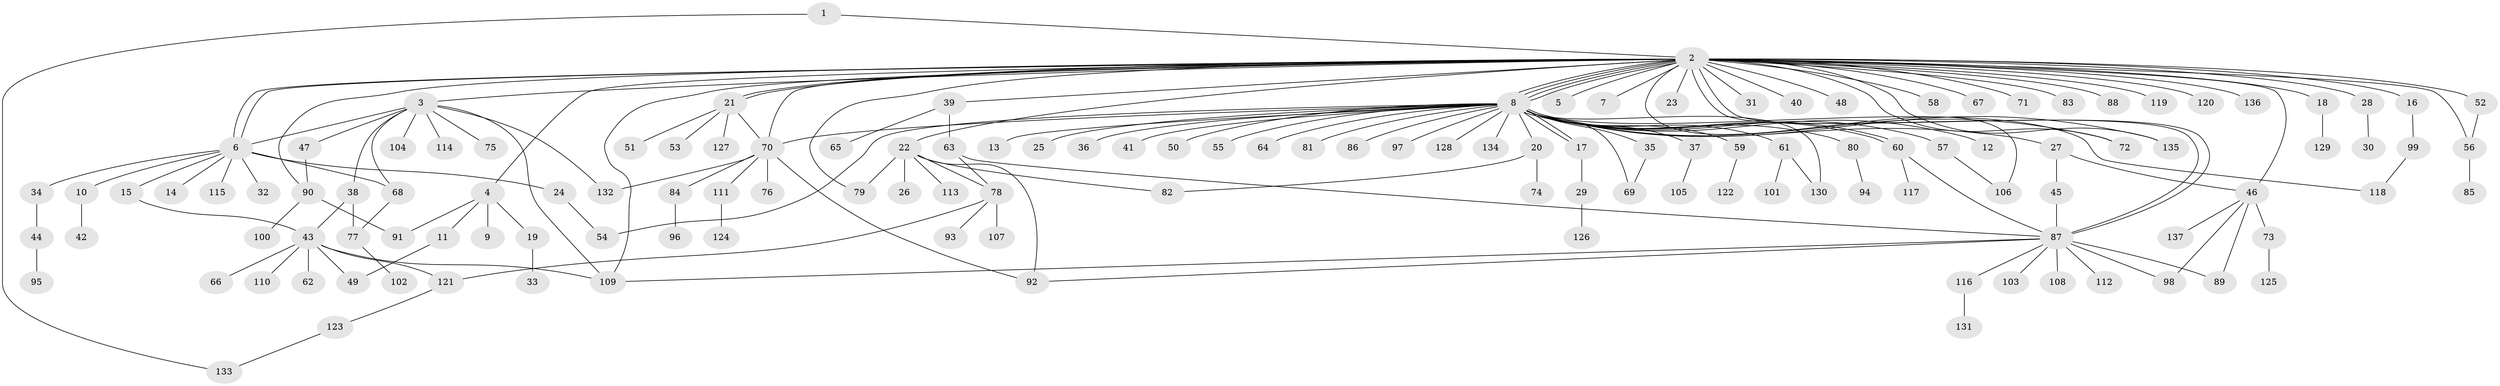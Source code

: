 // coarse degree distribution, {1: 0.9444444444444444, 20: 0.018518518518518517, 4: 0.018518518518518517, 31: 0.018518518518518517}
// Generated by graph-tools (version 1.1) at 2025/50/03/04/25 21:50:43]
// undirected, 137 vertices, 178 edges
graph export_dot {
graph [start="1"]
  node [color=gray90,style=filled];
  1;
  2;
  3;
  4;
  5;
  6;
  7;
  8;
  9;
  10;
  11;
  12;
  13;
  14;
  15;
  16;
  17;
  18;
  19;
  20;
  21;
  22;
  23;
  24;
  25;
  26;
  27;
  28;
  29;
  30;
  31;
  32;
  33;
  34;
  35;
  36;
  37;
  38;
  39;
  40;
  41;
  42;
  43;
  44;
  45;
  46;
  47;
  48;
  49;
  50;
  51;
  52;
  53;
  54;
  55;
  56;
  57;
  58;
  59;
  60;
  61;
  62;
  63;
  64;
  65;
  66;
  67;
  68;
  69;
  70;
  71;
  72;
  73;
  74;
  75;
  76;
  77;
  78;
  79;
  80;
  81;
  82;
  83;
  84;
  85;
  86;
  87;
  88;
  89;
  90;
  91;
  92;
  93;
  94;
  95;
  96;
  97;
  98;
  99;
  100;
  101;
  102;
  103;
  104;
  105;
  106;
  107;
  108;
  109;
  110;
  111;
  112;
  113;
  114;
  115;
  116;
  117;
  118;
  119;
  120;
  121;
  122;
  123;
  124;
  125;
  126;
  127;
  128;
  129;
  130;
  131;
  132;
  133;
  134;
  135;
  136;
  137;
  1 -- 2;
  1 -- 133;
  2 -- 3;
  2 -- 4;
  2 -- 5;
  2 -- 6;
  2 -- 6;
  2 -- 7;
  2 -- 8;
  2 -- 8;
  2 -- 8;
  2 -- 8;
  2 -- 16;
  2 -- 18;
  2 -- 21;
  2 -- 21;
  2 -- 22;
  2 -- 23;
  2 -- 28;
  2 -- 31;
  2 -- 39;
  2 -- 40;
  2 -- 46;
  2 -- 48;
  2 -- 52;
  2 -- 56;
  2 -- 58;
  2 -- 67;
  2 -- 70;
  2 -- 71;
  2 -- 72;
  2 -- 79;
  2 -- 83;
  2 -- 87;
  2 -- 87;
  2 -- 88;
  2 -- 90;
  2 -- 106;
  2 -- 109;
  2 -- 119;
  2 -- 120;
  2 -- 135;
  2 -- 136;
  3 -- 6;
  3 -- 38;
  3 -- 47;
  3 -- 68;
  3 -- 75;
  3 -- 104;
  3 -- 109;
  3 -- 114;
  3 -- 132;
  4 -- 9;
  4 -- 11;
  4 -- 19;
  4 -- 91;
  6 -- 10;
  6 -- 14;
  6 -- 15;
  6 -- 24;
  6 -- 32;
  6 -- 34;
  6 -- 68;
  6 -- 115;
  8 -- 12;
  8 -- 13;
  8 -- 17;
  8 -- 17;
  8 -- 20;
  8 -- 25;
  8 -- 27;
  8 -- 35;
  8 -- 36;
  8 -- 37;
  8 -- 41;
  8 -- 50;
  8 -- 54;
  8 -- 55;
  8 -- 57;
  8 -- 59;
  8 -- 60;
  8 -- 60;
  8 -- 61;
  8 -- 64;
  8 -- 69;
  8 -- 70;
  8 -- 72;
  8 -- 80;
  8 -- 81;
  8 -- 86;
  8 -- 97;
  8 -- 118;
  8 -- 128;
  8 -- 130;
  8 -- 134;
  8 -- 135;
  10 -- 42;
  11 -- 49;
  15 -- 43;
  16 -- 99;
  17 -- 29;
  18 -- 129;
  19 -- 33;
  20 -- 74;
  20 -- 82;
  21 -- 51;
  21 -- 53;
  21 -- 70;
  21 -- 127;
  22 -- 26;
  22 -- 78;
  22 -- 79;
  22 -- 82;
  22 -- 92;
  22 -- 113;
  24 -- 54;
  27 -- 45;
  27 -- 46;
  28 -- 30;
  29 -- 126;
  34 -- 44;
  35 -- 69;
  37 -- 105;
  38 -- 43;
  38 -- 77;
  39 -- 63;
  39 -- 65;
  43 -- 49;
  43 -- 62;
  43 -- 66;
  43 -- 109;
  43 -- 110;
  43 -- 121;
  44 -- 95;
  45 -- 87;
  46 -- 73;
  46 -- 89;
  46 -- 98;
  46 -- 137;
  47 -- 90;
  52 -- 56;
  56 -- 85;
  57 -- 106;
  59 -- 122;
  60 -- 87;
  60 -- 117;
  61 -- 101;
  61 -- 130;
  63 -- 78;
  63 -- 87;
  68 -- 77;
  70 -- 76;
  70 -- 84;
  70 -- 92;
  70 -- 111;
  70 -- 132;
  73 -- 125;
  77 -- 102;
  78 -- 93;
  78 -- 107;
  78 -- 121;
  80 -- 94;
  84 -- 96;
  87 -- 89;
  87 -- 92;
  87 -- 98;
  87 -- 103;
  87 -- 108;
  87 -- 109;
  87 -- 112;
  87 -- 116;
  90 -- 91;
  90 -- 100;
  99 -- 118;
  111 -- 124;
  116 -- 131;
  121 -- 123;
  123 -- 133;
}

